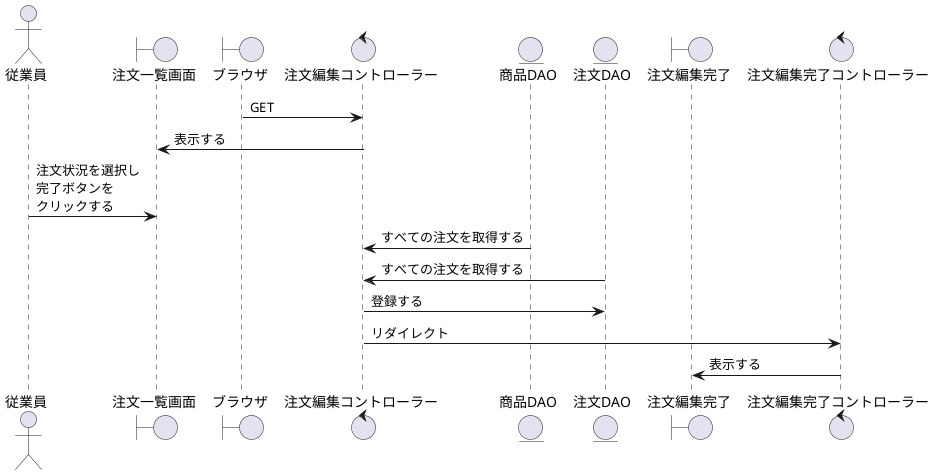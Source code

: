 ' サインアップする
@startuml update
' ①縦軸の並び順を決める
actor "従業員" as act
boundary "注文一覧画面" as oeb
' コントローラーに初回アクセスするもの
boundary "ブラウザ" as brz
' コントローラーまたはビューの名称を決める
control "注文編集コントローラー" as oec
' DAOまたはモデルとなる

entity "商品DAO" as pdt
entity "注文DAO" as order

boundary "注文編集完了" as oekb
control "注文編集完了コントローラー" as okc

brz -> oec: GET

oeb <- oec:表示する

act -> oeb:注文状況を選択し\n完了ボタンを\nクリックする

oec <- pdt:すべての注文を取得する
oec <- order:すべての注文を取得する

oec -> order: 登録する
oec -> okc:リダイレクト
okc -> oekb:表示する

@enduml